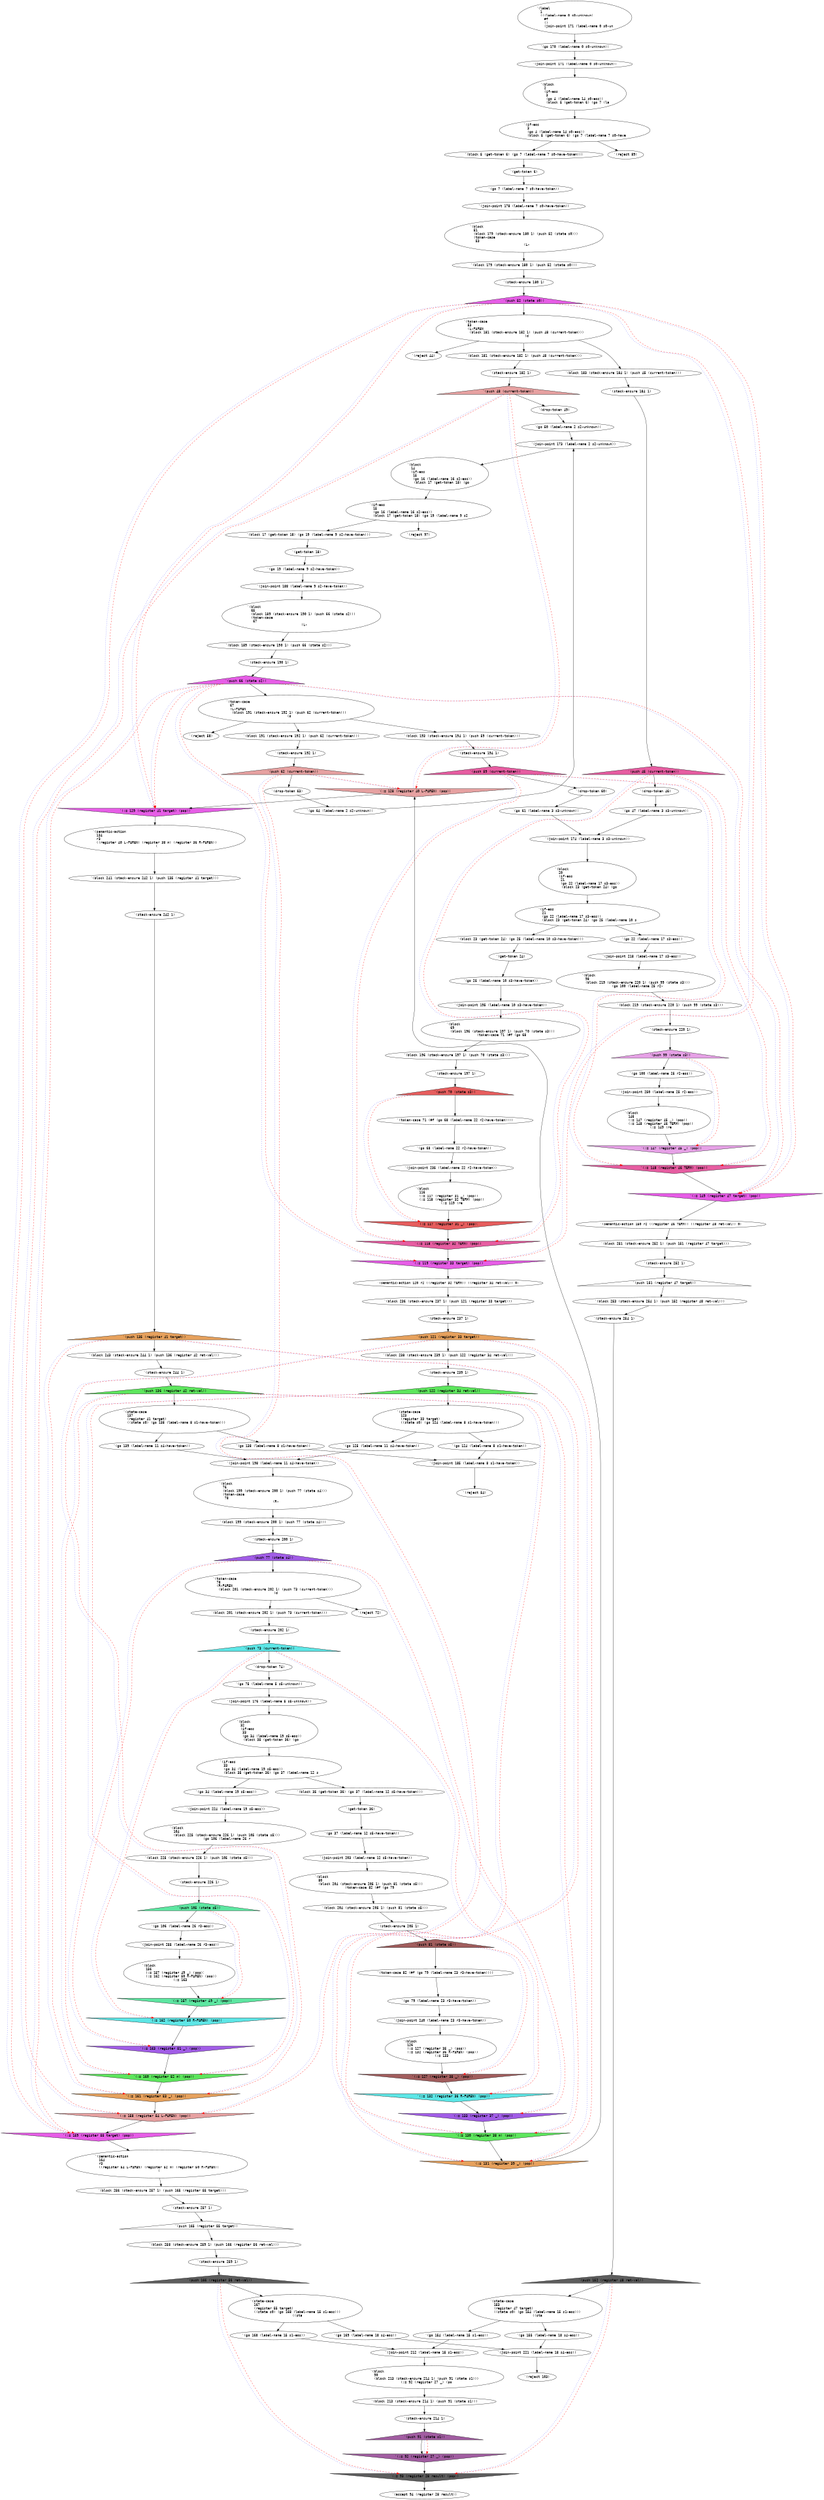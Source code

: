 digraph G {
  page="8.5,11"
  size="25.5.33"
  node [fontname = "monospace", ];
  id1 [label = "'(label\l  1\l  (((label-name 0 s0-unknown)\l    #f\l    ()\l    (join-point 171 (label-name 0 s0-un", ];
  id170 [label = "'(go 170 (label-name 0 s0-unknown))", ];
  id171 [label = "'(join-point 171 (label-name 0 s0-unknown))", ];
  id2 [label = "'(block\l  2\l  (if-eos\l   3\l   (go 4 (label-name 14 s0-eos))\l   (block 5 (get-token 6) (go 7 (la", ];
  id3 [label = "'(if-eos\l  3\l  (go 4 (label-name 14 s0-eos))\l  (block 5 (get-token 6) (go 7 (label-name 7 s0-have", ];
  id5 [label = "'(block 5 (get-token 6) (go 7 (label-name 7 s0-have-token)))", ];
  id6 [label = "'(get-token 6)", ];
  id7 [label = "'(go 7 (label-name 7 s0-have-token))", ];
  id178 [label = "'(join-point 178 (label-name 7 s0-have-token))", ];
  id51 [label = "'(block\l  51\l  (block 179 (stack-ensure 180 1) (push 52 (state s0)))\l  (token-case\l   53\l   (L-", ];
  id179 [label = "'(block 179 (stack-ensure 180 1) (push 52 (state s0)))", ];
  id180 [label = "'(stack-ensure 180 1)", ];
  id52 [shape = "triangle", label = "'(push 52 (state s0))", ];
  id53 [label = "'(token-case\l  53\l  (L-PAREN\l   (block 181 (stack-ensure 182 1) (push 48 (current-token)))\l   (d", ];
  id181 [label = "'(block 181 (stack-ensure 182 1) (push 48 (current-token)))", ];
  id183 [label = "'(block 183 (stack-ensure 184 1) (push 45 (current-token)))", ];
  id44 [label = "'(reject 44)", ];
  id182 [label = "'(stack-ensure 182 1)", ];
  id48 [shape = "triangle", label = "'(push 48 (current-token))", ];
  id49 [label = "'(drop-token 49)", ];
  id50 [label = "'(go 50 (label-name 2 s2-unknown))", ];
  id173 [label = "'(join-point 173 (label-name 2 s2-unknown))", ];
  id14 [label = "'(block\l  14\l  (if-eos\l   15\l   (go 16 (label-name 16 s2-eos))\l   (block 17 (get-token 18) (go ", ];
  id15 [label = "'(if-eos\l  15\l  (go 16 (label-name 16 s2-eos))\l  (block 17 (get-token 18) (go 19 (label-name 9 s2", ];
  id17 [label = "'(block 17 (get-token 18) (go 19 (label-name 9 s2-have-token)))", ];
  id18 [label = "'(get-token 18)", ];
  id19 [label = "'(go 19 (label-name 9 s2-have-token))", ];
  id188 [label = "'(join-point 188 (label-name 9 s2-have-token))", ];
  id184 [label = "'(stack-ensure 184 1)", ];
  id45 [shape = "triangle", label = "'(push 45 (current-token))", ];
  id46 [label = "'(drop-token 46)", ];
  id47 [label = "'(go 47 (label-name 3 s3-unknown))", ];
  id174 [label = "'(join-point 174 (label-name 3 s3-unknown))", ];
  id20 [label = "'(block\l  20\l  (if-eos\l   21\l   (go 22 (label-name 17 s3-eos))\l   (block 23 (get-token 24) (go ", ];
  id21 [label = "'(if-eos\l  21\l  (go 22 (label-name 17 s3-eos))\l  (block 23 (get-token 24) (go 25 (label-name 10 s", ];
  id22 [label = "'(go 22 (label-name 17 s3-eos))", ];
  id23 [label = "'(block 23 (get-token 24) (go 25 (label-name 10 s3-have-token)))", ];
  id218 [label = "'(join-point 218 (label-name 17 s3-eos))", ];
  id24 [label = "'(get-token 24)", ];
  id25 [label = "'(go 25 (label-name 10 s3-have-token))", ];
  id195 [label = "'(join-point 195 (label-name 10 s3-have-token))", ];
  id65 [label = "'(block\l  65\l  (block 189 (stack-ensure 190 1) (push 66 (state s2)))\l  (token-case\l   67\l   (L-", ];
  id189 [label = "'(block 189 (stack-ensure 190 1) (push 66 (state s2)))", ];
  id190 [label = "'(stack-ensure 190 1)", ];
  id66 [shape = "triangle", label = "'(push 66 (state s2))", ];
  id67 [label = "'(token-case\l  67\l  (L-PAREN\l   (block 191 (stack-ensure 192 1) (push 62 (current-token)))\l   (d", ];
  id191 [label = "'(block 191 (stack-ensure 192 1) (push 62 (current-token)))", ];
  id193 [label = "'(block 193 (stack-ensure 194 1) (push 59 (current-token)))", ];
  id58 [label = "'(reject 58)", ];
  id192 [label = "'(stack-ensure 192 1)", ];
  id62 [shape = "triangle", label = "'(push 62 (current-token))", ];
  id63 [label = "'(drop-token 63)", ];
  id64 [label = "'(go 64 (label-name 2 s2-unknown))", ];
  id194 [label = "'(stack-ensure 194 1)", ];
  id59 [shape = "triangle", label = "'(push 59 (current-token))", ];
  id60 [label = "'(drop-token 60)", ];
  id61 [label = "'(go 61 (label-name 3 s3-unknown))", ];
  id69 [label = "'(block\l  69\l  (block 196 (stack-ensure 197 1) (push 70 (state s3)))\l  (token-case 71 (#f (go 68 ", ];
  id196 [label = "'(block 196 (stack-ensure 197 1) (push 70 (state s3)))", ];
  id197 [label = "'(stack-ensure 197 1)", ];
  id70 [shape = "triangle", label = "'(push 70 (state s3))", ];
  id71 [label = "'(token-case 71 (#f (go 68 (label-name 22 r2-have-token))))", ];
  id68 [label = "'(go 68 (label-name 22 r2-have-token))", ];
  id235 [label = "'(join-point 235 (label-name 22 r2-have-token))", ];
  id89 [label = "'(reject 89)", ];
  id97 [label = "'(reject 97)", ];
  id98 [label = "'(block\l  98\l  (block 219 (stack-ensure 220 1) (push 99 (state s3)))\l  (go 100 (label-name 25 r2-", ];
  id219 [label = "'(block 219 (stack-ensure 220 1) (push 99 (state s3)))", ];
  id220 [label = "'(stack-ensure 220 1)", ];
  id99 [shape = "triangle", label = "'(push 99 (state s3))", ];
  id100 [label = "'(go 100 (label-name 25 r2-eos))", ];
  id250 [label = "'(join-point 250 (label-name 25 r2-eos))", ];
  id116 [label = "'(block\l  116\l  (:= 117 (register 31 _) (pop))\l  (:= 118 (register 32 TERM) (pop))\l  (:= 119 (re", ];
  id117 [shape = "invtriangle", label = "'(:= 117 (register 31 _) (pop))", ];
  id118 [shape = "invtriangle", label = "'(:= 118 (register 32 TERM) (pop))", ];
  id119 [shape = "invtriangle", label = "'(:= 119 (register 33 target) (pop))", ];
  id120 [label = "'(semantic-action 120 r2 ((register 32 TERM)) ((register 34 ret-val)) 0)", ];
  id236 [label = "'(block 236 (stack-ensure 237 1) (push 121 (register 33 target)))", ];
  id237 [label = "'(stack-ensure 237 1)", ];
  id121 [shape = "triangle", label = "'(push 121 (register 33 target))", ];
  id238 [label = "'(block 238 (stack-ensure 239 1) (push 122 (register 34 ret-val)))", ];
  id239 [label = "'(stack-ensure 239 1)", ];
  id122 [shape = "triangle", label = "'(push 122 (register 34 ret-val))", ];
  id123 [label = "'(state-case\l  123\l  (register 33 target)\l  ((state s0) (go 124 (label-name 8 s1-have-token)))\l ", ];
  id124 [label = "'(go 124 (label-name 8 s1-have-token))", ];
  id125 [label = "'(go 125 (label-name 11 s4-have-token))", ];
  id185 [label = "'(join-point 185 (label-name 8 s1-have-token))", ];
  id198 [label = "'(join-point 198 (label-name 11 s4-have-token))", ];
  id54 [label = "'(reject 54)", ];
  id76 [label = "'(block\l  76\l  (block 199 (stack-ensure 200 1) (push 77 (state s4)))\l  (token-case\l   78\l   (R-", ];
  id199 [label = "'(block 199 (stack-ensure 200 1) (push 77 (state s4)))", ];
  id200 [label = "'(stack-ensure 200 1)", ];
  id77 [shape = "triangle", label = "'(push 77 (state s4))", ];
  id78 [label = "'(token-case\l  78\l  (R-PAREN\l   (block 201 (stack-ensure 202 1) (push 73 (current-token)))\l   (d", ];
  id201 [label = "'(block 201 (stack-ensure 202 1) (push 73 (current-token)))", ];
  id72 [label = "'(reject 72)", ];
  id202 [label = "'(stack-ensure 202 1)", ];
  id73 [shape = "triangle", label = "'(push 73 (current-token))", ];
  id74 [label = "'(drop-token 74)", ];
  id75 [label = "'(go 75 (label-name 5 s5-unknown))", ];
  id176 [label = "'(join-point 176 (label-name 5 s5-unknown))", ];
  id32 [label = "'(block\l  32\l  (if-eos\l   33\l   (go 34 (label-name 19 s5-eos))\l   (block 35 (get-token 36) (go ", ];
  id33 [label = "'(if-eos\l  33\l  (go 34 (label-name 19 s5-eos))\l  (block 35 (get-token 36) (go 37 (label-name 12 s", ];
  id34 [label = "'(go 34 (label-name 19 s5-eos))", ];
  id35 [label = "'(block 35 (get-token 36) (go 37 (label-name 12 s5-have-token)))", ];
  id224 [label = "'(join-point 224 (label-name 19 s5-eos))", ];
  id36 [label = "'(get-token 36)", ];
  id37 [label = "'(go 37 (label-name 12 s5-have-token))", ];
  id203 [label = "'(join-point 203 (label-name 12 s5-have-token))", ];
  id80 [label = "'(block\l  80\l  (block 204 (stack-ensure 205 1) (push 81 (state s5)))\l  (token-case 82 (#f (go 79 ", ];
  id204 [label = "'(block 204 (stack-ensure 205 1) (push 81 (state s5)))", ];
  id205 [label = "'(stack-ensure 205 1)", ];
  id81 [shape = "triangle", label = "'(push 81 (state s5))", ];
  id82 [label = "'(token-case 82 (#f (go 79 (label-name 23 r3-have-token))))", ];
  id79 [label = "'(go 79 (label-name 23 r3-have-token))", ];
  id240 [label = "'(join-point 240 (label-name 23 r3-have-token))", ];
  id104 [label = "'(block\l  104\l  (block 225 (stack-ensure 226 1) (push 105 (state s5)))\l  (go 106 (label-name 26 r", ];
  id225 [label = "'(block 225 (stack-ensure 226 1) (push 105 (state s5)))", ];
  id226 [label = "'(stack-ensure 226 1)", ];
  id105 [shape = "triangle", label = "'(push 105 (state s5))", ];
  id106 [label = "'(go 106 (label-name 26 r3-eos))", ];
  id255 [label = "'(join-point 255 (label-name 26 r3-eos))", ];
  id126 [label = "'(block\l  126\l  (:= 127 (register 35 _) (pop))\l  (:= 132 (register 36 R-PAREN) (pop))\l  (:= 133 ", ];
  id127 [shape = "invtriangle", label = "'(:= 127 (register 35 _) (pop))", ];
  id132 [shape = "invtriangle", label = "'(:= 132 (register 36 R-PAREN) (pop))", ];
  id133 [shape = "invtriangle", label = "'(:= 133 (register 37 _) (pop))", ];
  id130 [shape = "invtriangle", label = "'(:= 130 (register 38 m) (pop))", ];
  id131 [shape = "invtriangle", label = "'(:= 131 (register 39 _) (pop))", ];
  id128 [shape = "invtriangle", label = "'(:= 128 (register 40 L-PAREN) (pop))", ];
  id129 [shape = "invtriangle", label = "'(:= 129 (register 41 target) (pop))", ];
  id134 [label = "'(semantic-action\l  134\l  r3\l  ((register 40 L-PAREN) (register 38 m) (register 36 R-PAREN))\l  (", ];
  id241 [label = "'(block 241 (stack-ensure 242 1) (push 135 (register 41 target)))", ];
  id242 [label = "'(stack-ensure 242 1)", ];
  id135 [shape = "triangle", label = "'(push 135 (register 41 target))", ];
  id243 [label = "'(block 243 (stack-ensure 244 1) (push 136 (register 42 ret-val)))", ];
  id244 [label = "'(stack-ensure 244 1)", ];
  id136 [shape = "triangle", label = "'(push 136 (register 42 ret-val))", ];
  id137 [label = "'(state-case\l  137\l  (register 41 target)\l  ((state s0) (go 138 (label-name 8 s1-have-token)))\l ", ];
  id138 [label = "'(go 138 (label-name 8 s1-have-token))", ];
  id139 [label = "'(go 139 (label-name 11 s4-have-token))", ];
  id146 [label = "'(block\l  146\l  (:= 147 (register 45 _) (pop))\l  (:= 148 (register 46 TERM) (pop))\l  (:= 149 (re", ];
  id147 [shape = "invtriangle", label = "'(:= 147 (register 45 _) (pop))", ];
  id148 [shape = "invtriangle", label = "'(:= 148 (register 46 TERM) (pop))", ];
  id149 [shape = "invtriangle", label = "'(:= 149 (register 47 target) (pop))", ];
  id150 [label = "'(semantic-action 150 r2 ((register 46 TERM)) ((register 48 ret-val)) 0)", ];
  id251 [label = "'(block 251 (stack-ensure 252 1) (push 151 (register 47 target)))", ];
  id252 [label = "'(stack-ensure 252 1)", ];
  id151 [shape = "triangle", label = "'(push 151 (register 47 target))", ];
  id253 [label = "'(block 253 (stack-ensure 254 1) (push 152 (register 48 ret-val)))", ];
  id254 [label = "'(stack-ensure 254 1)", ];
  id152 [shape = "triangle", label = "'(push 152 (register 48 ret-val))", ];
  id153 [label = "'(state-case\l  153\l  (register 47 target)\l  ((state s0) (go 154 (label-name 15 s1-eos)))\l  ((sta", ];
  id154 [label = "'(go 154 (label-name 15 s1-eos))", ];
  id155 [label = "'(go 155 (label-name 18 s4-eos))", ];
  id212 [label = "'(join-point 212 (label-name 15 s1-eos))", ];
  id221 [label = "'(join-point 221 (label-name 18 s4-eos))", ];
  id90 [label = "'(block\l  90\l  (block 213 (stack-ensure 214 1) (push 91 (state s1)))\l  (:= 92 (register 27 _) (po", ];
  id213 [label = "'(block 213 (stack-ensure 214 1) (push 91 (state s1)))", ];
  id214 [label = "'(stack-ensure 214 1)", ];
  id91 [shape = "triangle", label = "'(push 91 (state s1))", ];
  id92 [shape = "invtriangle", label = "'(:= 92 (register 27 _) (pop))", ];
  id93 [shape = "invtriangle", label = "'(:= 93 (register 28 result) (pop))", ];
  id103 [label = "'(reject 103)", ];
  id94 [label = "'(accept 94 (register 28 result))", ];
  id156 [label = "'(block\l  156\l  (:= 157 (register 49 _) (pop))\l  (:= 162 (register 50 R-PAREN) (pop))\l  (:= 163 ", ];
  id157 [shape = "invtriangle", label = "'(:= 157 (register 49 _) (pop))", ];
  id162 [shape = "invtriangle", label = "'(:= 162 (register 50 R-PAREN) (pop))", ];
  id163 [shape = "invtriangle", label = "'(:= 163 (register 51 _) (pop))", ];
  id160 [shape = "invtriangle", label = "'(:= 160 (register 52 m) (pop))", ];
  id161 [shape = "invtriangle", label = "'(:= 161 (register 53 _) (pop))", ];
  id158 [shape = "invtriangle", label = "'(:= 158 (register 54 L-PAREN) (pop))", ];
  id159 [shape = "invtriangle", label = "'(:= 159 (register 55 target) (pop))", ];
  id164 [label = "'(semantic-action\l  164\l  r3\l  ((register 54 L-PAREN) (register 52 m) (register 50 R-PAREN))\l  (", ];
  id256 [label = "'(block 256 (stack-ensure 257 1) (push 165 (register 55 target)))", ];
  id257 [label = "'(stack-ensure 257 1)", ];
  id165 [shape = "triangle", label = "'(push 165 (register 55 target))", ];
  id258 [label = "'(block 258 (stack-ensure 259 1) (push 166 (register 56 ret-val)))", ];
  id259 [label = "'(stack-ensure 259 1)", ];
  id166 [shape = "triangle", label = "'(push 166 (register 56 ret-val))", ];
  id167 [label = "'(state-case\l  167\l  (register 55 target)\l  ((state s0) (go 168 (label-name 15 s1-eos)))\l  ((sta", ];
  id168 [label = "'(go 168 (label-name 15 s1-eos))", ];
  id169 [label = "'(go 169 (label-name 18 s4-eos))", ];
  id81 [fillcolor = "#a15d5d", style = "filled", ];
  id91 [fillcolor = "#a15da1", style = "filled", ];
  id127 [fillcolor = "#a15d5d", style = "filled", ];
  id92 [fillcolor = "#a15da1", style = "filled", ];
  id77 [fillcolor = "#a15de6", style = "filled", ];
  id163 [fillcolor = "#a15de6", style = "filled", ];
  id133 [fillcolor = "#a15de6", style = "filled", ];
  id70 [fillcolor = "#e65d5d", style = "filled", ];
  id117 [fillcolor = "#e65d5d", style = "filled", ];
  id59 [fillcolor = "#e65da1", style = "filled", ];
  id45 [fillcolor = "#e65da1", style = "filled", ];
  id118 [fillcolor = "#e65da1", style = "filled", ];
  id148 [fillcolor = "#e65da1", style = "filled", ];
  id131 [fillcolor = "#e6a15d", style = "filled", ];
  id121 [fillcolor = "#e6a15d", style = "filled", ];
  id135 [fillcolor = "#e6a15d", style = "filled", ];
  id161 [fillcolor = "#e6a15d", style = "filled", ];
  id66 [fillcolor = "#e65de6", style = "filled", ];
  id52 [fillcolor = "#e65de6", style = "filled", ];
  id119 [fillcolor = "#e65de6", style = "filled", ];
  id129 [fillcolor = "#e65de6", style = "filled", ];
  id159 [fillcolor = "#e65de6", style = "filled", ];
  id149 [fillcolor = "#e65de6", style = "filled", ];
  id48 [fillcolor = "#e6a1a1", style = "filled", ];
  id62 [fillcolor = "#e6a1a1", style = "filled", ];
  id158 [fillcolor = "#e6a1a1", style = "filled", ];
  id128 [fillcolor = "#e6a1a1", style = "filled", ];
  id99 [fillcolor = "#e6a1e6", style = "filled", ];
  id147 [fillcolor = "#e6a1e6", style = "filled", ];
  id130 [fillcolor = "#5de65d", style = "filled", ];
  id122 [fillcolor = "#5de65d", style = "filled", ];
  id136 [fillcolor = "#5de65d", style = "filled", ];
  id160 [fillcolor = "#5de65d", style = "filled", ];
  id157 [fillcolor = "#5de6a1", style = "filled", ];
  id105 [fillcolor = "#5de6a1", style = "filled", ];
  id73 [fillcolor = "#5de6e6", style = "filled", ];
  id132 [fillcolor = "#5de6e6", style = "filled", ];
  id93 [fillcolor = "#5d5d5d", style = "filled", ];
  id162 [fillcolor = "#5de6e6", style = "filled", ];
  id152 [fillcolor = "#5d5d5d", style = "filled", ];
  id166 [fillcolor = "#5d5d5d", style = "filled", ];
  id1 -> id170 [];
  id170 -> id171 [];
  id171 -> id2 [];
  id2 -> id3 [];
  id3 -> id89 [];
  id3 -> id5 [];
  id5 -> id6 [];
  id6 -> id7 [];
  id7 -> id178 [];
  id178 -> id51 [];
  id51 -> id179 [];
  id179 -> id180 [];
  id180 -> id52 [];
  id52 -> id53 [];
  id53 -> id183 [];
  id53 -> id181 [];
  id53 -> id44 [];
  id181 -> id182 [];
  id183 -> id184 [];
  id182 -> id48 [];
  id48 -> id49 [];
  id49 -> id50 [];
  id50 -> id173 [];
  id173 -> id14 [];
  id14 -> id15 [];
  id15 -> id97 [];
  id15 -> id17 [];
  id17 -> id18 [];
  id18 -> id19 [];
  id19 -> id188 [];
  id188 -> id65 [];
  id184 -> id45 [];
  id45 -> id46 [];
  id46 -> id47 [];
  id47 -> id174 [];
  id174 -> id20 [];
  id20 -> id21 [];
  id21 -> id23 [];
  id21 -> id22 [];
  id22 -> id218 [];
  id23 -> id24 [];
  id218 -> id98 [];
  id24 -> id25 [];
  id25 -> id195 [];
  id195 -> id69 [];
  id65 -> id189 [];
  id189 -> id190 [];
  id190 -> id66 [];
  id66 -> id67 [];
  id67 -> id193 [];
  id67 -> id191 [];
  id67 -> id58 [];
  id191 -> id192 [];
  id193 -> id194 [];
  id192 -> id62 [];
  id62 -> id63 [];
  id63 -> id64 [];
  id64 -> id173 [];
  id194 -> id59 [];
  id59 -> id60 [];
  id60 -> id61 [];
  id61 -> id174 [];
  id69 -> id196 [];
  id196 -> id197 [];
  id197 -> id70 [];
  id70 -> id71 [];
  id71 -> id68 [];
  id68 -> id235 [];
  id235 -> id116 [];
  id98 -> id219 [];
  id219 -> id220 [];
  id220 -> id99 [];
  id99 -> id100 [];
  id100 -> id250 [];
  id250 -> id146 [];
  id116 -> id117 [];
  id117 -> id118 [];
  id118 -> id119 [];
  id119 -> id120 [];
  id120 -> id236 [];
  id236 -> id237 [];
  id237 -> id121 [];
  id121 -> id238 [];
  id238 -> id239 [];
  id239 -> id122 [];
  id122 -> id123 [];
  id123 -> id124 [];
  id123 -> id125 [];
  id124 -> id185 [];
  id125 -> id198 [];
  id185 -> id54 [];
  id198 -> id76 [];
  id76 -> id199 [];
  id199 -> id200 [];
  id200 -> id77 [];
  id77 -> id78 [];
  id78 -> id72 [];
  id78 -> id201 [];
  id201 -> id202 [];
  id202 -> id73 [];
  id73 -> id74 [];
  id74 -> id75 [];
  id75 -> id176 [];
  id176 -> id32 [];
  id32 -> id33 [];
  id33 -> id35 [];
  id33 -> id34 [];
  id34 -> id224 [];
  id35 -> id36 [];
  id224 -> id104 [];
  id36 -> id37 [];
  id37 -> id203 [];
  id203 -> id80 [];
  id80 -> id204 [];
  id204 -> id205 [];
  id205 -> id81 [];
  id81 -> id82 [];
  id82 -> id79 [];
  id79 -> id240 [];
  id240 -> id126 [];
  id104 -> id225 [];
  id225 -> id226 [];
  id226 -> id105 [];
  id105 -> id106 [];
  id106 -> id255 [];
  id255 -> id156 [];
  id126 -> id127 [];
  id127 -> id132 [];
  id132 -> id133 [];
  id133 -> id130 [];
  id130 -> id131 [];
  id131 -> id128 [];
  id128 -> id129 [];
  id129 -> id134 [];
  id134 -> id241 [];
  id241 -> id242 [];
  id242 -> id135 [];
  id135 -> id243 [];
  id243 -> id244 [];
  id244 -> id136 [];
  id136 -> id137 [];
  id137 -> id139 [];
  id137 -> id138 [];
  id138 -> id185 [];
  id139 -> id198 [];
  id146 -> id147 [];
  id147 -> id148 [];
  id148 -> id149 [];
  id149 -> id150 [];
  id150 -> id251 [];
  id251 -> id252 [];
  id252 -> id151 [];
  id151 -> id253 [];
  id253 -> id254 [];
  id254 -> id152 [];
  id152 -> id153 [];
  id153 -> id155 [];
  id153 -> id154 [];
  id154 -> id212 [];
  id155 -> id221 [];
  id212 -> id90 [];
  id221 -> id103 [];
  id90 -> id213 [];
  id213 -> id214 [];
  id214 -> id91 [];
  id91 -> id92 [];
  id92 -> id93 [];
  id93 -> id94 [];
  id156 -> id157 [];
  id157 -> id162 [];
  id162 -> id163 [];
  id163 -> id160 [];
  id160 -> id161 [];
  id161 -> id158 [];
  id158 -> id159 [];
  id159 -> id164 [];
  id164 -> id256 [];
  id256 -> id257 [];
  id257 -> id165 [];
  id165 -> id258 [];
  id258 -> id259 [];
  id259 -> id166 [];
  id166 -> id167 [];
  id167 -> id169 [];
  id167 -> id168 [];
  id168 -> id212 [];
  id169 -> id221 [];
  id91 -> id92 [constraint = false, style = "dotted", color = "blue", dir = "none", ];
  id81 -> id127 [constraint = false, style = "dotted", color = "blue", dir = "none", ];
  id77 -> id133 [constraint = false, style = "dotted", color = "blue", dir = "none", ];
  id77 -> id163 [constraint = false, style = "dotted", color = "blue", dir = "none", ];
  id45 -> id118 [constraint = false, style = "dotted", color = "blue", dir = "none", ];
  id70 -> id117 [constraint = false, style = "dotted", color = "blue", dir = "none", ];
  id45 -> id148 [constraint = false, style = "dotted", color = "blue", dir = "none", ];
  id59 -> id118 [constraint = false, style = "dotted", color = "blue", dir = "none", ];
  id121 -> id131 [constraint = false, style = "dotted", color = "blue", dir = "none", ];
  id59 -> id148 [constraint = false, style = "dotted", color = "blue", dir = "none", ];
  id121 -> id161 [constraint = false, style = "dotted", color = "blue", dir = "none", ];
  id135 -> id131 [constraint = false, style = "dotted", color = "blue", dir = "none", ];
  id52 -> id119 [constraint = false, style = "dotted", color = "blue", dir = "none", ];
  id135 -> id161 [constraint = false, style = "dotted", color = "blue", dir = "none", ];
  id52 -> id129 [constraint = false, style = "dotted", color = "blue", dir = "none", ];
  id52 -> id149 [constraint = false, style = "dotted", color = "blue", dir = "none", ];
  id66 -> id119 [constraint = false, style = "dotted", color = "blue", dir = "none", ];
  id52 -> id159 [constraint = false, style = "dotted", color = "blue", dir = "none", ];
  id66 -> id129 [constraint = false, style = "dotted", color = "blue", dir = "none", ];
  id66 -> id149 [constraint = false, style = "dotted", color = "blue", dir = "none", ];
  id48 -> id128 [constraint = false, style = "dotted", color = "blue", dir = "none", ];
  id66 -> id159 [constraint = false, style = "dotted", color = "blue", dir = "none", ];
  id48 -> id158 [constraint = false, style = "dotted", color = "blue", dir = "none", ];
  id62 -> id128 [constraint = false, style = "dotted", color = "blue", dir = "none", ];
  id99 -> id147 [constraint = false, style = "dotted", color = "blue", dir = "none", ];
  id62 -> id158 [constraint = false, style = "dotted", color = "blue", dir = "none", ];
  id122 -> id130 [constraint = false, style = "dotted", color = "blue", dir = "none", ];
  id122 -> id160 [constraint = false, style = "dotted", color = "blue", dir = "none", ];
  id136 -> id160 [constraint = false, style = "dotted", color = "blue", dir = "none", ];
  id136 -> id130 [constraint = false, style = "dotted", color = "blue", dir = "none", ];
  id105 -> id157 [constraint = false, style = "dotted", color = "blue", dir = "none", ];
  id73 -> id132 [constraint = false, style = "dotted", color = "blue", dir = "none", ];
  id152 -> id93 [constraint = false, style = "dotted", color = "blue", dir = "none", ];
  id73 -> id162 [constraint = false, style = "dotted", color = "blue", dir = "none", ];
  id166 -> id93 [constraint = false, style = "dotted", color = "blue", dir = "none", ];
  id135 -> id161 [style = "dashed", color = "red", ];
  id77 -> id133 [style = "dashed", color = "red", ];
  id66 -> id159 [style = "dashed", color = "red", ];
  id52 -> id129 [style = "dashed", color = "red", ];
  id136 -> id130 [style = "dashed", color = "red", ];
  id52 -> id159 [style = "dashed", color = "red", ];
  id45 -> id148 [style = "dashed", color = "red", ];
  id45 -> id118 [style = "dashed", color = "red", ];
  id136 -> id160 [style = "dashed", color = "red", ];
  id91 -> id92 [style = "dashed", color = "red", ];
  id105 -> id157 [style = "dashed", color = "red", ];
  id66 -> id119 [style = "dashed", color = "red", ];
  id152 -> id93 [style = "dashed", color = "red", ];
  id62 -> id128 [style = "dashed", color = "red", ];
  id66 -> id149 [style = "dashed", color = "red", ];
  id52 -> id119 [style = "dashed", color = "red", ];
  id73 -> id132 [style = "dashed", color = "red", ];
  id73 -> id162 [style = "dashed", color = "red", ];
  id122 -> id130 [style = "dashed", color = "red", ];
  id99 -> id147 [style = "dashed", color = "red", ];
  id52 -> id149 [style = "dashed", color = "red", ];
  id121 -> id131 [style = "dashed", color = "red", ];
  id62 -> id158 [style = "dashed", color = "red", ];
  id122 -> id160 [style = "dashed", color = "red", ];
  id70 -> id117 [style = "dashed", color = "red", ];
  id121 -> id161 [style = "dashed", color = "red", ];
  id81 -> id127 [style = "dashed", color = "red", ];
  id48 -> id128 [style = "dashed", color = "red", ];
  id59 -> id148 [style = "dashed", color = "red", ];
  id59 -> id118 [style = "dashed", color = "red", ];
  id166 -> id93 [style = "dashed", color = "red", ];
  id77 -> id163 [style = "dashed", color = "red", ];
  id48 -> id158 [style = "dashed", color = "red", ];
  id66 -> id129 [style = "dashed", color = "red", ];
  id135 -> id131 [style = "dashed", color = "red", ];
}
